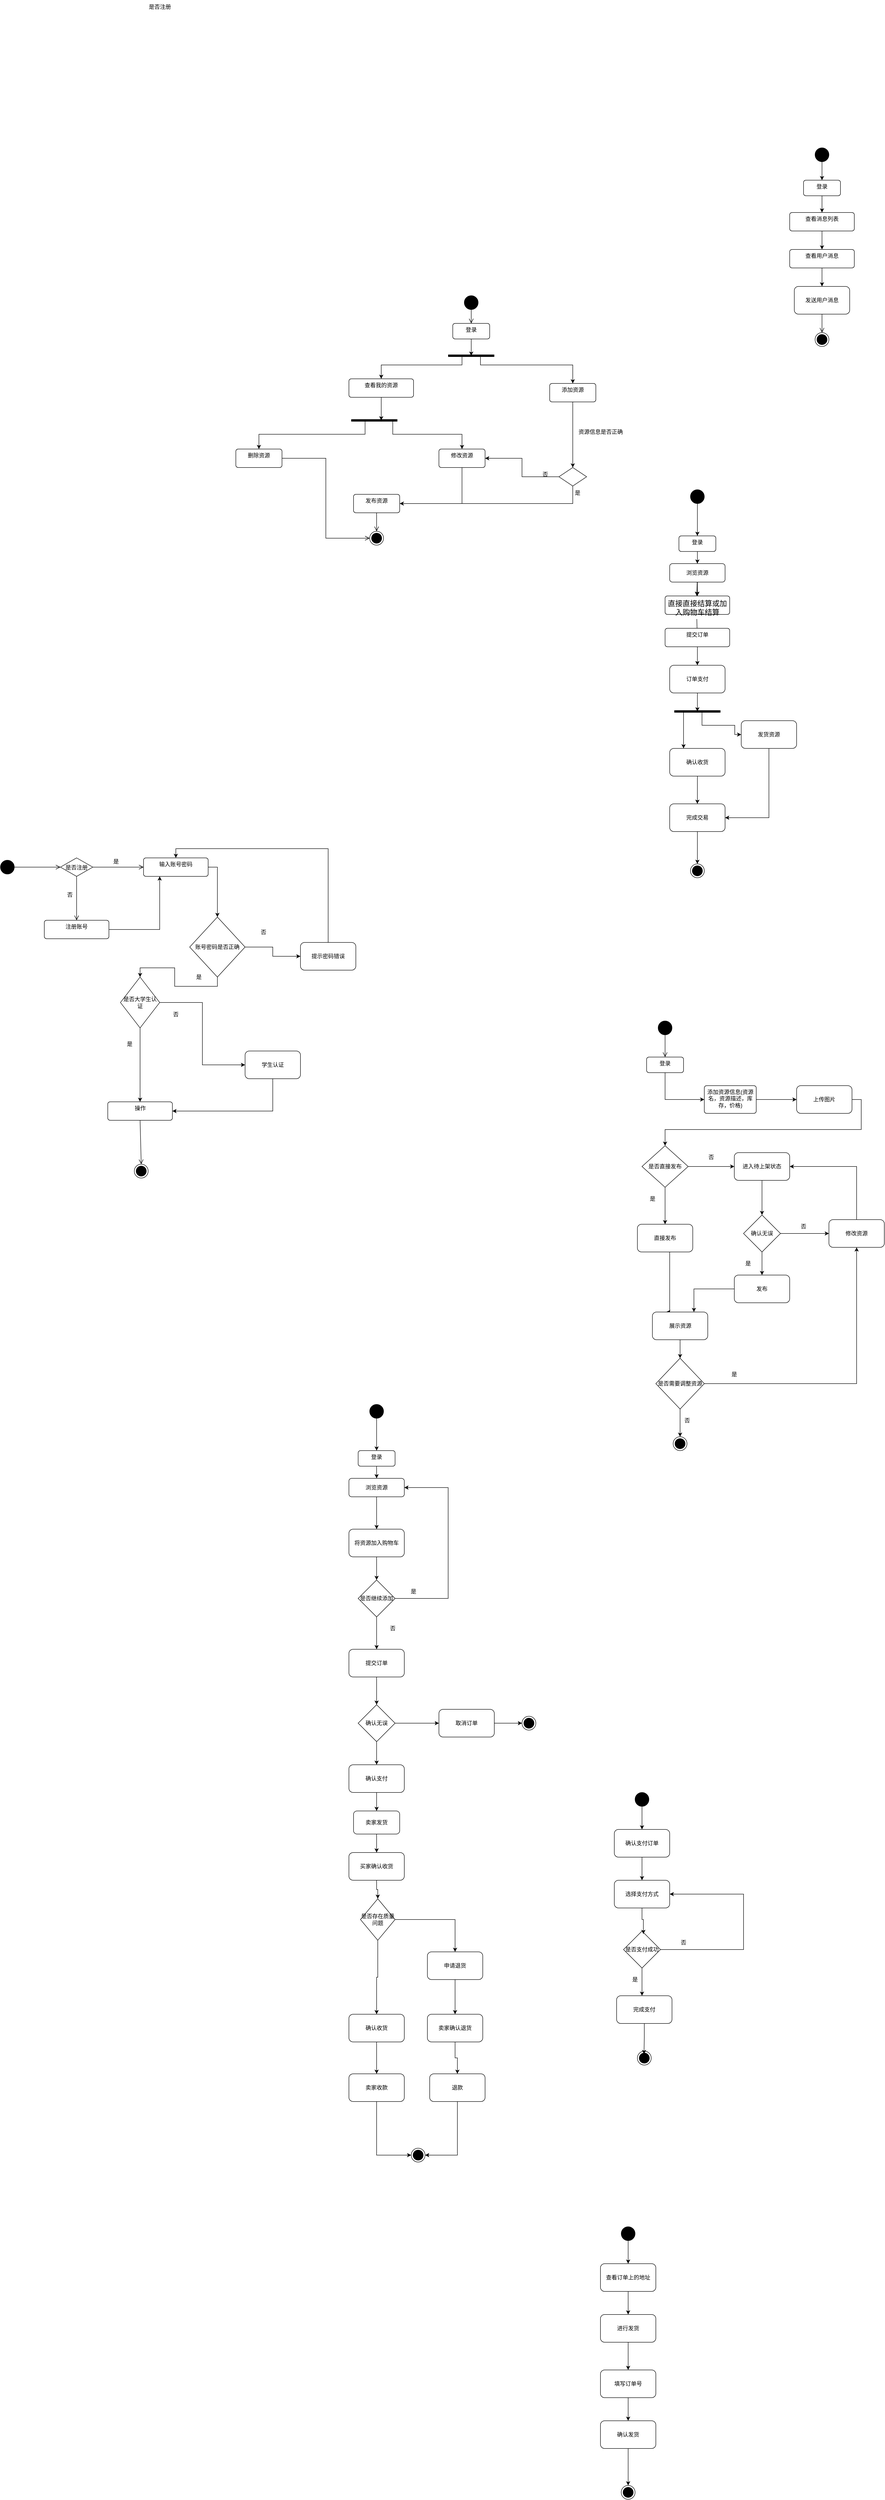 <mxfile version="24.2.2" type="github">
  <diagram id="C5RBs43oDa-KdzZeNtuy" name="Page-1">
    <mxGraphModel dx="2654" dy="-1833" grid="1" gridSize="10" guides="1" tooltips="1" connect="1" arrows="1" fold="1" page="1" pageScale="1" pageWidth="827" pageHeight="1169" math="0" shadow="0">
      <root>
        <mxCell id="WIyWlLk6GJQsqaUBKTNV-0" />
        <mxCell id="WIyWlLk6GJQsqaUBKTNV-1" parent="WIyWlLk6GJQsqaUBKTNV-0" />
        <mxCell id="4cMFZLAC2HCp6WsKi7Tq-0" value="" style="ellipse;fillColor=strokeColor;html=1;" parent="WIyWlLk6GJQsqaUBKTNV-1" vertex="1">
          <mxGeometry x="-1030" y="4942" width="30" height="30" as="geometry" />
        </mxCell>
        <mxCell id="4cMFZLAC2HCp6WsKi7Tq-1" value="" style="ellipse;html=1;shape=endState;fillColor=strokeColor;" parent="WIyWlLk6GJQsqaUBKTNV-1" vertex="1">
          <mxGeometry x="-740" y="5600" width="30" height="30" as="geometry" />
        </mxCell>
        <mxCell id="4cMFZLAC2HCp6WsKi7Tq-2" value="" style="endArrow=open;startArrow=none;endFill=0;startFill=0;endSize=8;html=1;verticalAlign=bottom;labelBackgroundColor=none;strokeWidth=1;rounded=0;exitX=1;exitY=0.5;exitDx=0;exitDy=0;entryX=0;entryY=0.5;entryDx=0;entryDy=0;" parent="WIyWlLk6GJQsqaUBKTNV-1" source="4cMFZLAC2HCp6WsKi7Tq-0" target="4cMFZLAC2HCp6WsKi7Tq-5" edge="1">
          <mxGeometry width="160" relative="1" as="geometry">
            <mxPoint x="-900" y="5002" as="sourcePoint" />
            <mxPoint x="-920" y="4957" as="targetPoint" />
          </mxGeometry>
        </mxCell>
        <mxCell id="NPjDzKuHjqPbMiUwky_1-10" style="edgeStyle=orthogonalEdgeStyle;rounded=0;orthogonalLoop=1;jettySize=auto;html=1;exitX=1;exitY=0.5;exitDx=0;exitDy=0;entryX=0.5;entryY=0;entryDx=0;entryDy=0;" edge="1" parent="WIyWlLk6GJQsqaUBKTNV-1" source="4cMFZLAC2HCp6WsKi7Tq-4" target="NPjDzKuHjqPbMiUwky_1-9">
          <mxGeometry relative="1" as="geometry" />
        </mxCell>
        <mxCell id="4cMFZLAC2HCp6WsKi7Tq-4" value="输入账号密码" style="html=1;align=center;verticalAlign=top;rounded=1;absoluteArcSize=1;arcSize=10;dashed=0;whiteSpace=wrap;" parent="WIyWlLk6GJQsqaUBKTNV-1" vertex="1">
          <mxGeometry x="-720" y="4937" width="140" height="40" as="geometry" />
        </mxCell>
        <mxCell id="4cMFZLAC2HCp6WsKi7Tq-5" value="是否注册" style="rhombus;" parent="WIyWlLk6GJQsqaUBKTNV-1" vertex="1">
          <mxGeometry x="-900" y="4937" width="70" height="40" as="geometry" />
        </mxCell>
        <mxCell id="NPjDzKuHjqPbMiUwky_1-8" style="edgeStyle=orthogonalEdgeStyle;rounded=0;orthogonalLoop=1;jettySize=auto;html=1;exitX=1;exitY=0.5;exitDx=0;exitDy=0;entryX=0.25;entryY=1;entryDx=0;entryDy=0;" edge="1" parent="WIyWlLk6GJQsqaUBKTNV-1" source="4cMFZLAC2HCp6WsKi7Tq-6" target="4cMFZLAC2HCp6WsKi7Tq-4">
          <mxGeometry relative="1" as="geometry" />
        </mxCell>
        <mxCell id="4cMFZLAC2HCp6WsKi7Tq-6" value="注册账号" style="html=1;align=center;verticalAlign=top;rounded=1;absoluteArcSize=1;arcSize=10;dashed=0;whiteSpace=wrap;" parent="WIyWlLk6GJQsqaUBKTNV-1" vertex="1">
          <mxGeometry x="-935" y="5072" width="140" height="40" as="geometry" />
        </mxCell>
        <mxCell id="4cMFZLAC2HCp6WsKi7Tq-8" value="" style="endArrow=open;startArrow=none;endFill=0;startFill=0;endSize=8;html=1;verticalAlign=bottom;labelBackgroundColor=none;strokeWidth=1;rounded=0;exitX=0.5;exitY=1;exitDx=0;exitDy=0;entryX=0.5;entryY=0;entryDx=0;entryDy=0;" parent="WIyWlLk6GJQsqaUBKTNV-1" source="4cMFZLAC2HCp6WsKi7Tq-5" target="4cMFZLAC2HCp6WsKi7Tq-6" edge="1">
          <mxGeometry width="160" relative="1" as="geometry">
            <mxPoint x="-900" y="5002" as="sourcePoint" />
            <mxPoint x="-740" y="5002" as="targetPoint" />
          </mxGeometry>
        </mxCell>
        <mxCell id="4cMFZLAC2HCp6WsKi7Tq-12" value="" style="endArrow=open;startArrow=none;endFill=0;startFill=0;endSize=8;html=1;verticalAlign=bottom;labelBackgroundColor=none;strokeWidth=1;rounded=0;exitX=1;exitY=0.5;exitDx=0;exitDy=0;entryX=0;entryY=0.5;entryDx=0;entryDy=0;" parent="WIyWlLk6GJQsqaUBKTNV-1" source="4cMFZLAC2HCp6WsKi7Tq-5" target="4cMFZLAC2HCp6WsKi7Tq-4" edge="1">
          <mxGeometry width="160" relative="1" as="geometry">
            <mxPoint x="-900" y="5002" as="sourcePoint" />
            <mxPoint x="-740" y="5002" as="targetPoint" />
          </mxGeometry>
        </mxCell>
        <mxCell id="4cMFZLAC2HCp6WsKi7Tq-13" value="是否注册" style="text;html=1;align=center;verticalAlign=middle;resizable=0;points=[];autosize=1;strokeColor=none;fillColor=none;" parent="WIyWlLk6GJQsqaUBKTNV-1" vertex="1">
          <mxGeometry x="-720" y="3080" width="70" height="30" as="geometry" />
        </mxCell>
        <mxCell id="4cMFZLAC2HCp6WsKi7Tq-14" value="是" style="text;html=1;align=center;verticalAlign=middle;resizable=0;points=[];autosize=1;strokeColor=none;fillColor=none;" parent="WIyWlLk6GJQsqaUBKTNV-1" vertex="1">
          <mxGeometry x="-800" y="4930" width="40" height="30" as="geometry" />
        </mxCell>
        <mxCell id="4cMFZLAC2HCp6WsKi7Tq-15" value="否" style="text;html=1;align=center;verticalAlign=middle;resizable=0;points=[];autosize=1;strokeColor=none;fillColor=none;" parent="WIyWlLk6GJQsqaUBKTNV-1" vertex="1">
          <mxGeometry x="-900" y="5002" width="40" height="30" as="geometry" />
        </mxCell>
        <mxCell id="4cMFZLAC2HCp6WsKi7Tq-17" value="操作" style="html=1;align=center;verticalAlign=top;rounded=1;absoluteArcSize=1;arcSize=10;dashed=0;whiteSpace=wrap;" parent="WIyWlLk6GJQsqaUBKTNV-1" vertex="1">
          <mxGeometry x="-797.5" y="5465" width="140" height="40" as="geometry" />
        </mxCell>
        <mxCell id="4cMFZLAC2HCp6WsKi7Tq-18" value="" style="endArrow=open;startArrow=none;endFill=0;startFill=0;endSize=8;html=1;verticalAlign=bottom;labelBackgroundColor=none;strokeWidth=1;rounded=0;exitX=0.5;exitY=1;exitDx=0;exitDy=0;entryX=0.5;entryY=0;entryDx=0;entryDy=0;" parent="WIyWlLk6GJQsqaUBKTNV-1" source="4cMFZLAC2HCp6WsKi7Tq-17" target="4cMFZLAC2HCp6WsKi7Tq-1" edge="1">
          <mxGeometry width="160" relative="1" as="geometry">
            <mxPoint x="-900" y="5430" as="sourcePoint" />
            <mxPoint x="-650" y="5660" as="targetPoint" />
          </mxGeometry>
        </mxCell>
        <mxCell id="4cMFZLAC2HCp6WsKi7Tq-19" value="" style="ellipse;fillColor=strokeColor;html=1;" parent="WIyWlLk6GJQsqaUBKTNV-1" vertex="1">
          <mxGeometry x="-25" y="3720.0" width="30" height="30" as="geometry" />
        </mxCell>
        <mxCell id="4cMFZLAC2HCp6WsKi7Tq-23" value="" style="ellipse;html=1;shape=endState;fillColor=strokeColor;" parent="WIyWlLk6GJQsqaUBKTNV-1" vertex="1">
          <mxGeometry x="-230" y="4230" width="30" height="30" as="geometry" />
        </mxCell>
        <mxCell id="qIV9ISlbsrzk_neH7viX-1" style="edgeStyle=orthogonalEdgeStyle;rounded=0;orthogonalLoop=1;jettySize=auto;html=1;exitX=0.5;exitY=1;exitDx=0;exitDy=0;entryX=1;entryY=0.5;entryDx=0;entryDy=0;" parent="WIyWlLk6GJQsqaUBKTNV-1" source="4cMFZLAC2HCp6WsKi7Tq-26" target="4cMFZLAC2HCp6WsKi7Tq-62" edge="1">
          <mxGeometry relative="1" as="geometry" />
        </mxCell>
        <mxCell id="4cMFZLAC2HCp6WsKi7Tq-26" value="修改资源" style="html=1;align=center;verticalAlign=top;rounded=1;absoluteArcSize=1;arcSize=10;dashed=0;whiteSpace=wrap;" parent="WIyWlLk6GJQsqaUBKTNV-1" vertex="1">
          <mxGeometry x="-80" y="4052" width="100" height="40" as="geometry" />
        </mxCell>
        <mxCell id="qIV9ISlbsrzk_neH7viX-8" style="edgeStyle=orthogonalEdgeStyle;rounded=0;orthogonalLoop=1;jettySize=auto;html=1;exitX=0.5;exitY=1;exitDx=0;exitDy=0;" parent="WIyWlLk6GJQsqaUBKTNV-1" source="4cMFZLAC2HCp6WsKi7Tq-27" edge="1">
          <mxGeometry relative="1" as="geometry">
            <mxPoint x="-205" y="3990" as="targetPoint" />
          </mxGeometry>
        </mxCell>
        <mxCell id="4cMFZLAC2HCp6WsKi7Tq-27" value="查看我的资源" style="html=1;align=center;verticalAlign=top;rounded=1;absoluteArcSize=1;arcSize=10;dashed=0;whiteSpace=wrap;" parent="WIyWlLk6GJQsqaUBKTNV-1" vertex="1">
          <mxGeometry x="-275" y="3900" width="140" height="40" as="geometry" />
        </mxCell>
        <mxCell id="4cMFZLAC2HCp6WsKi7Tq-29" value="登录" style="html=1;align=center;verticalAlign=top;rounded=1;absoluteArcSize=1;arcSize=10;dashed=0;whiteSpace=wrap;" parent="WIyWlLk6GJQsqaUBKTNV-1" vertex="1">
          <mxGeometry x="-50" y="3780.0" width="80" height="33.75" as="geometry" />
        </mxCell>
        <mxCell id="4cMFZLAC2HCp6WsKi7Tq-63" style="edgeStyle=orthogonalEdgeStyle;rounded=0;orthogonalLoop=1;jettySize=auto;html=1;exitX=0.5;exitY=1;exitDx=0;exitDy=0;entryX=0.5;entryY=0;entryDx=0;entryDy=0;" parent="WIyWlLk6GJQsqaUBKTNV-1" source="4cMFZLAC2HCp6WsKi7Tq-32" target="4cMFZLAC2HCp6WsKi7Tq-62" edge="1">
          <mxGeometry relative="1" as="geometry">
            <Array as="points">
              <mxPoint x="210" y="4170" />
              <mxPoint x="-215" y="4170" />
            </Array>
          </mxGeometry>
        </mxCell>
        <mxCell id="qIV9ISlbsrzk_neH7viX-42" style="edgeStyle=orthogonalEdgeStyle;rounded=0;orthogonalLoop=1;jettySize=auto;html=1;exitX=0;exitY=0.5;exitDx=0;exitDy=0;entryX=1;entryY=0.5;entryDx=0;entryDy=0;" parent="WIyWlLk6GJQsqaUBKTNV-1" source="4cMFZLAC2HCp6WsKi7Tq-32" target="4cMFZLAC2HCp6WsKi7Tq-26" edge="1">
          <mxGeometry relative="1" as="geometry" />
        </mxCell>
        <mxCell id="4cMFZLAC2HCp6WsKi7Tq-32" value="" style="rhombus;" parent="WIyWlLk6GJQsqaUBKTNV-1" vertex="1">
          <mxGeometry x="180" y="4092" width="60" height="40" as="geometry" />
        </mxCell>
        <mxCell id="4cMFZLAC2HCp6WsKi7Tq-35" value="" style="endArrow=open;startArrow=none;endFill=0;startFill=0;endSize=8;html=1;verticalAlign=bottom;labelBackgroundColor=none;strokeWidth=1;rounded=0;entryX=0.5;entryY=0;entryDx=0;entryDy=0;exitX=0.5;exitY=1;exitDx=0;exitDy=0;" parent="WIyWlLk6GJQsqaUBKTNV-1" source="4cMFZLAC2HCp6WsKi7Tq-62" target="4cMFZLAC2HCp6WsKi7Tq-23" edge="1">
          <mxGeometry width="160" relative="1" as="geometry">
            <mxPoint x="-210" y="4410" as="sourcePoint" />
            <mxPoint x="-180" y="4310" as="targetPoint" />
          </mxGeometry>
        </mxCell>
        <mxCell id="4cMFZLAC2HCp6WsKi7Tq-43" value="" style="endArrow=open;startArrow=none;endFill=0;startFill=0;endSize=8;html=1;verticalAlign=bottom;labelBackgroundColor=none;strokeWidth=1;rounded=0;exitX=0.5;exitY=1;exitDx=0;exitDy=0;entryX=0.5;entryY=0;entryDx=0;entryDy=0;" parent="WIyWlLk6GJQsqaUBKTNV-1" source="4cMFZLAC2HCp6WsKi7Tq-19" target="4cMFZLAC2HCp6WsKi7Tq-29" edge="1">
          <mxGeometry width="160" relative="1" as="geometry">
            <mxPoint x="-370" y="4080" as="sourcePoint" />
            <mxPoint x="-210" y="4080" as="targetPoint" />
          </mxGeometry>
        </mxCell>
        <mxCell id="4cMFZLAC2HCp6WsKi7Tq-50" value="资源信息是否正确" style="text;html=1;align=center;verticalAlign=middle;resizable=0;points=[];autosize=1;strokeColor=none;fillColor=none;" parent="WIyWlLk6GJQsqaUBKTNV-1" vertex="1">
          <mxGeometry x="210" y="4000" width="120" height="30" as="geometry" />
        </mxCell>
        <mxCell id="4cMFZLAC2HCp6WsKi7Tq-51" value="是" style="text;html=1;align=center;verticalAlign=middle;resizable=0;points=[];autosize=1;strokeColor=none;fillColor=none;" parent="WIyWlLk6GJQsqaUBKTNV-1" vertex="1">
          <mxGeometry x="200" y="4132" width="40" height="30" as="geometry" />
        </mxCell>
        <mxCell id="4cMFZLAC2HCp6WsKi7Tq-52" value="否" style="text;html=1;align=center;verticalAlign=middle;resizable=0;points=[];autosize=1;strokeColor=none;fillColor=none;" parent="WIyWlLk6GJQsqaUBKTNV-1" vertex="1">
          <mxGeometry x="130" y="4092" width="40" height="30" as="geometry" />
        </mxCell>
        <mxCell id="4cMFZLAC2HCp6WsKi7Tq-62" value="发布资源" style="html=1;align=center;verticalAlign=top;rounded=1;absoluteArcSize=1;arcSize=10;dashed=0;whiteSpace=wrap;" parent="WIyWlLk6GJQsqaUBKTNV-1" vertex="1">
          <mxGeometry x="-265" y="4150" width="100" height="40" as="geometry" />
        </mxCell>
        <mxCell id="4cMFZLAC2HCp6WsKi7Tq-76" value="删除资源" style="html=1;align=center;verticalAlign=top;rounded=1;absoluteArcSize=1;arcSize=10;dashed=0;whiteSpace=wrap;" parent="WIyWlLk6GJQsqaUBKTNV-1" vertex="1">
          <mxGeometry x="-520" y="4052" width="100" height="40" as="geometry" />
        </mxCell>
        <mxCell id="4cMFZLAC2HCp6WsKi7Tq-77" value="" style="endArrow=open;startArrow=none;endFill=0;startFill=0;endSize=8;html=1;verticalAlign=bottom;labelBackgroundColor=none;strokeWidth=1;rounded=0;entryX=0;entryY=0.5;entryDx=0;entryDy=0;edgeStyle=orthogonalEdgeStyle;" parent="WIyWlLk6GJQsqaUBKTNV-1" source="4cMFZLAC2HCp6WsKi7Tq-76" target="4cMFZLAC2HCp6WsKi7Tq-23" edge="1">
          <mxGeometry width="160" relative="1" as="geometry">
            <mxPoint x="-200" y="4420" as="sourcePoint" />
            <mxPoint x="-200" y="4460" as="targetPoint" />
          </mxGeometry>
        </mxCell>
        <mxCell id="qIV9ISlbsrzk_neH7viX-3" style="edgeStyle=orthogonalEdgeStyle;rounded=0;orthogonalLoop=1;jettySize=auto;html=1;exitX=0.5;exitY=1;exitDx=0;exitDy=0;entryX=0.5;entryY=0;entryDx=0;entryDy=0;" parent="WIyWlLk6GJQsqaUBKTNV-1" source="qIV9ISlbsrzk_neH7viX-2" target="4cMFZLAC2HCp6WsKi7Tq-32" edge="1">
          <mxGeometry relative="1" as="geometry" />
        </mxCell>
        <mxCell id="qIV9ISlbsrzk_neH7viX-2" value="添加资源" style="html=1;align=center;verticalAlign=top;rounded=1;absoluteArcSize=1;arcSize=10;dashed=0;whiteSpace=wrap;" parent="WIyWlLk6GJQsqaUBKTNV-1" vertex="1">
          <mxGeometry x="160" y="3910" width="100" height="40" as="geometry" />
        </mxCell>
        <mxCell id="qIV9ISlbsrzk_neH7viX-4" value="" style="html=1;rounded=0;strokeWidth=5;endArrow=none;endFill=0;" parent="WIyWlLk6GJQsqaUBKTNV-1" edge="1">
          <mxGeometry width="100" relative="1" as="geometry">
            <mxPoint x="-270" y="3990" as="sourcePoint" />
            <mxPoint x="-170" y="3990" as="targetPoint" />
            <Array as="points">
              <mxPoint x="-210" y="3990" />
            </Array>
          </mxGeometry>
        </mxCell>
        <mxCell id="qIV9ISlbsrzk_neH7viX-5" value="" style="endArrow=classic;html=1;rounded=0;entryX=0.5;entryY=0;entryDx=0;entryDy=0;edgeStyle=orthogonalEdgeStyle;" parent="WIyWlLk6GJQsqaUBKTNV-1" target="4cMFZLAC2HCp6WsKi7Tq-26" edge="1">
          <mxGeometry width="50" height="50" relative="1" as="geometry">
            <mxPoint x="-180" y="3990" as="sourcePoint" />
            <mxPoint x="40" y="3940" as="targetPoint" />
            <Array as="points">
              <mxPoint x="-180" y="4020" />
              <mxPoint x="-30" y="4020" />
            </Array>
          </mxGeometry>
        </mxCell>
        <mxCell id="qIV9ISlbsrzk_neH7viX-7" value="" style="endArrow=classic;html=1;rounded=0;entryX=0.5;entryY=0;entryDx=0;entryDy=0;edgeStyle=orthogonalEdgeStyle;" parent="WIyWlLk6GJQsqaUBKTNV-1" target="4cMFZLAC2HCp6WsKi7Tq-76" edge="1">
          <mxGeometry width="50" height="50" relative="1" as="geometry">
            <mxPoint x="-240" y="3990" as="sourcePoint" />
            <mxPoint x="-360" y="3990" as="targetPoint" />
            <Array as="points">
              <mxPoint x="-240" y="4020" />
              <mxPoint x="-470" y="4020" />
            </Array>
          </mxGeometry>
        </mxCell>
        <mxCell id="qIV9ISlbsrzk_neH7viX-38" style="edgeStyle=orthogonalEdgeStyle;rounded=0;orthogonalLoop=1;jettySize=auto;html=1;exitX=0.5;exitY=1;exitDx=0;exitDy=0;entryX=0.5;entryY=0;entryDx=0;entryDy=0;" parent="WIyWlLk6GJQsqaUBKTNV-1" source="qIV9ISlbsrzk_neH7viX-9" target="qIV9ISlbsrzk_neH7viX-15" edge="1">
          <mxGeometry relative="1" as="geometry" />
        </mxCell>
        <mxCell id="qIV9ISlbsrzk_neH7viX-9" value="" style="ellipse;fillColor=strokeColor;html=1;" parent="WIyWlLk6GJQsqaUBKTNV-1" vertex="1">
          <mxGeometry x="735" y="3400.0" width="30" height="30" as="geometry" />
        </mxCell>
        <mxCell id="qIV9ISlbsrzk_neH7viX-10" value="" style="ellipse;html=1;shape=endState;fillColor=strokeColor;" parent="WIyWlLk6GJQsqaUBKTNV-1" vertex="1">
          <mxGeometry x="735" y="3800" width="30" height="30" as="geometry" />
        </mxCell>
        <mxCell id="qIV9ISlbsrzk_neH7viX-13" style="edgeStyle=orthogonalEdgeStyle;rounded=0;orthogonalLoop=1;jettySize=auto;html=1;exitX=0.5;exitY=1;exitDx=0;exitDy=0;" parent="WIyWlLk6GJQsqaUBKTNV-1" source="qIV9ISlbsrzk_neH7viX-14" target="qIV9ISlbsrzk_neH7viX-36" edge="1">
          <mxGeometry relative="1" as="geometry">
            <mxPoint x="750" y="3682" as="targetPoint" />
          </mxGeometry>
        </mxCell>
        <mxCell id="qIV9ISlbsrzk_neH7viX-14" value="查看消息列表" style="html=1;align=center;verticalAlign=top;rounded=1;absoluteArcSize=1;arcSize=10;dashed=0;whiteSpace=wrap;" parent="WIyWlLk6GJQsqaUBKTNV-1" vertex="1">
          <mxGeometry x="680" y="3540" width="140" height="40" as="geometry" />
        </mxCell>
        <mxCell id="qIV9ISlbsrzk_neH7viX-39" style="edgeStyle=orthogonalEdgeStyle;rounded=0;orthogonalLoop=1;jettySize=auto;html=1;exitX=0.5;exitY=1;exitDx=0;exitDy=0;entryX=0.5;entryY=0;entryDx=0;entryDy=0;" parent="WIyWlLk6GJQsqaUBKTNV-1" source="qIV9ISlbsrzk_neH7viX-15" target="qIV9ISlbsrzk_neH7viX-14" edge="1">
          <mxGeometry relative="1" as="geometry" />
        </mxCell>
        <mxCell id="qIV9ISlbsrzk_neH7viX-15" value="登录" style="html=1;align=center;verticalAlign=top;rounded=1;absoluteArcSize=1;arcSize=10;dashed=0;whiteSpace=wrap;" parent="WIyWlLk6GJQsqaUBKTNV-1" vertex="1">
          <mxGeometry x="710" y="3470.0" width="80" height="33.75" as="geometry" />
        </mxCell>
        <mxCell id="qIV9ISlbsrzk_neH7viX-18" value="" style="endArrow=open;startArrow=none;endFill=0;startFill=0;endSize=8;html=1;verticalAlign=bottom;labelBackgroundColor=none;strokeWidth=1;rounded=0;entryX=0.5;entryY=0;entryDx=0;entryDy=0;exitX=0.5;exitY=1;exitDx=0;exitDy=0;" parent="WIyWlLk6GJQsqaUBKTNV-1" source="qIV9ISlbsrzk_neH7viX-37" target="qIV9ISlbsrzk_neH7viX-10" edge="1">
          <mxGeometry width="160" relative="1" as="geometry">
            <mxPoint x="740" y="3960" as="sourcePoint" />
            <mxPoint x="775" y="3960" as="targetPoint" />
          </mxGeometry>
        </mxCell>
        <mxCell id="qIV9ISlbsrzk_neH7viX-40" style="edgeStyle=orthogonalEdgeStyle;rounded=0;orthogonalLoop=1;jettySize=auto;html=1;exitX=0.5;exitY=1;exitDx=0;exitDy=0;entryX=0.5;entryY=0;entryDx=0;entryDy=0;" parent="WIyWlLk6GJQsqaUBKTNV-1" source="qIV9ISlbsrzk_neH7viX-36" target="qIV9ISlbsrzk_neH7viX-37" edge="1">
          <mxGeometry relative="1" as="geometry" />
        </mxCell>
        <mxCell id="qIV9ISlbsrzk_neH7viX-36" value="查看用户消息" style="html=1;align=center;verticalAlign=top;rounded=1;absoluteArcSize=1;arcSize=10;dashed=0;whiteSpace=wrap;" parent="WIyWlLk6GJQsqaUBKTNV-1" vertex="1">
          <mxGeometry x="680" y="3620" width="140" height="40" as="geometry" />
        </mxCell>
        <mxCell id="qIV9ISlbsrzk_neH7viX-37" value="发送用户消息" style="rounded=1;whiteSpace=wrap;html=1;" parent="WIyWlLk6GJQsqaUBKTNV-1" vertex="1">
          <mxGeometry x="690" y="3700" width="120" height="60" as="geometry" />
        </mxCell>
        <mxCell id="qIV9ISlbsrzk_neH7viX-43" value="" style="html=1;rounded=0;strokeWidth=5;endArrow=none;endFill=0;" parent="WIyWlLk6GJQsqaUBKTNV-1" edge="1">
          <mxGeometry width="100" relative="1" as="geometry">
            <mxPoint x="-60" y="3850" as="sourcePoint" />
            <mxPoint x="40" y="3850" as="targetPoint" />
            <Array as="points" />
          </mxGeometry>
        </mxCell>
        <mxCell id="qIV9ISlbsrzk_neH7viX-44" value="" style="endArrow=classic;html=1;rounded=0;exitX=0.5;exitY=1;exitDx=0;exitDy=0;" parent="WIyWlLk6GJQsqaUBKTNV-1" source="4cMFZLAC2HCp6WsKi7Tq-29" edge="1">
          <mxGeometry width="50" height="50" relative="1" as="geometry">
            <mxPoint x="-270" y="3850" as="sourcePoint" />
            <mxPoint x="-10" y="3850" as="targetPoint" />
          </mxGeometry>
        </mxCell>
        <mxCell id="qIV9ISlbsrzk_neH7viX-45" value="" style="endArrow=classic;html=1;rounded=0;entryX=0.5;entryY=0;entryDx=0;entryDy=0;edgeStyle=orthogonalEdgeStyle;" parent="WIyWlLk6GJQsqaUBKTNV-1" target="4cMFZLAC2HCp6WsKi7Tq-27" edge="1">
          <mxGeometry width="50" height="50" relative="1" as="geometry">
            <mxPoint x="-30" y="3850" as="sourcePoint" />
            <mxPoint x="120" y="3930" as="targetPoint" />
            <Array as="points">
              <mxPoint x="-30" y="3870" />
              <mxPoint x="-205" y="3870" />
            </Array>
          </mxGeometry>
        </mxCell>
        <mxCell id="qIV9ISlbsrzk_neH7viX-46" value="" style="endArrow=classic;html=1;rounded=0;entryX=0.5;entryY=0;entryDx=0;entryDy=0;edgeStyle=orthogonalEdgeStyle;" parent="WIyWlLk6GJQsqaUBKTNV-1" target="qIV9ISlbsrzk_neH7viX-2" edge="1">
          <mxGeometry width="50" height="50" relative="1" as="geometry">
            <mxPoint x="10" y="3850" as="sourcePoint" />
            <mxPoint x="340" y="3770" as="targetPoint" />
            <Array as="points">
              <mxPoint x="10" y="3870" />
              <mxPoint x="210" y="3870" />
            </Array>
          </mxGeometry>
        </mxCell>
        <mxCell id="qIV9ISlbsrzk_neH7viX-47" style="edgeStyle=orthogonalEdgeStyle;rounded=0;orthogonalLoop=1;jettySize=auto;html=1;exitX=0.5;exitY=1;exitDx=0;exitDy=0;entryX=0.5;entryY=0;entryDx=0;entryDy=0;" parent="WIyWlLk6GJQsqaUBKTNV-1" source="qIV9ISlbsrzk_neH7viX-48" target="qIV9ISlbsrzk_neH7viX-53" edge="1">
          <mxGeometry relative="1" as="geometry" />
        </mxCell>
        <mxCell id="qIV9ISlbsrzk_neH7viX-48" value="" style="ellipse;fillColor=strokeColor;html=1;" parent="WIyWlLk6GJQsqaUBKTNV-1" vertex="1">
          <mxGeometry x="465" y="4140" width="30" height="30" as="geometry" />
        </mxCell>
        <mxCell id="qIV9ISlbsrzk_neH7viX-49" value="" style="ellipse;html=1;shape=endState;fillColor=strokeColor;" parent="WIyWlLk6GJQsqaUBKTNV-1" vertex="1">
          <mxGeometry x="465" y="4950" width="30" height="30" as="geometry" />
        </mxCell>
        <mxCell id="qIV9ISlbsrzk_neH7viX-58" style="edgeStyle=orthogonalEdgeStyle;rounded=0;orthogonalLoop=1;jettySize=auto;html=1;exitX=0.5;exitY=1;exitDx=0;exitDy=0;" parent="WIyWlLk6GJQsqaUBKTNV-1" target="qIV9ISlbsrzk_neH7viX-56" edge="1">
          <mxGeometry relative="1" as="geometry">
            <mxPoint x="478.75" y="4420" as="sourcePoint" />
          </mxGeometry>
        </mxCell>
        <mxCell id="qIV9ISlbsrzk_neH7viX-73" style="edgeStyle=orthogonalEdgeStyle;rounded=0;orthogonalLoop=1;jettySize=auto;html=1;exitX=0.5;exitY=1;exitDx=0;exitDy=0;" parent="WIyWlLk6GJQsqaUBKTNV-1" source="qIV9ISlbsrzk_neH7viX-53" target="qIV9ISlbsrzk_neH7viX-72" edge="1">
          <mxGeometry relative="1" as="geometry" />
        </mxCell>
        <mxCell id="qIV9ISlbsrzk_neH7viX-52" style="edgeStyle=orthogonalEdgeStyle;rounded=0;orthogonalLoop=1;jettySize=auto;html=1;exitX=0.5;exitY=1;exitDx=0;exitDy=0;entryX=0.5;entryY=0;entryDx=0;entryDy=0;" parent="WIyWlLk6GJQsqaUBKTNV-1" source="qIV9ISlbsrzk_neH7viX-53" edge="1">
          <mxGeometry relative="1" as="geometry">
            <mxPoint x="478.75" y="4370" as="targetPoint" />
          </mxGeometry>
        </mxCell>
        <mxCell id="qIV9ISlbsrzk_neH7viX-53" value="登录" style="html=1;align=center;verticalAlign=top;rounded=1;absoluteArcSize=1;arcSize=10;dashed=0;whiteSpace=wrap;" parent="WIyWlLk6GJQsqaUBKTNV-1" vertex="1">
          <mxGeometry x="440" y="4240" width="80" height="33.75" as="geometry" />
        </mxCell>
        <mxCell id="qIV9ISlbsrzk_neH7viX-60" style="edgeStyle=orthogonalEdgeStyle;rounded=0;orthogonalLoop=1;jettySize=auto;html=1;exitX=0.5;exitY=1;exitDx=0;exitDy=0;entryX=0.5;entryY=0;entryDx=0;entryDy=0;" parent="WIyWlLk6GJQsqaUBKTNV-1" source="qIV9ISlbsrzk_neH7viX-56" target="qIV9ISlbsrzk_neH7viX-59" edge="1">
          <mxGeometry relative="1" as="geometry" />
        </mxCell>
        <mxCell id="qIV9ISlbsrzk_neH7viX-56" value="提交订单" style="html=1;align=center;verticalAlign=top;rounded=1;absoluteArcSize=1;arcSize=10;dashed=0;whiteSpace=wrap;" parent="WIyWlLk6GJQsqaUBKTNV-1" vertex="1">
          <mxGeometry x="410" y="4440" width="140" height="40" as="geometry" />
        </mxCell>
        <mxCell id="qIV9ISlbsrzk_neH7viX-67" style="edgeStyle=orthogonalEdgeStyle;rounded=0;orthogonalLoop=1;jettySize=auto;html=1;exitX=0.5;exitY=1;exitDx=0;exitDy=0;" parent="WIyWlLk6GJQsqaUBKTNV-1" source="qIV9ISlbsrzk_neH7viX-57" target="qIV9ISlbsrzk_neH7viX-65" edge="1">
          <mxGeometry relative="1" as="geometry" />
        </mxCell>
        <mxCell id="qIV9ISlbsrzk_neH7viX-57" value="确认收货" style="rounded=1;whiteSpace=wrap;html=1;" parent="WIyWlLk6GJQsqaUBKTNV-1" vertex="1">
          <mxGeometry x="420" y="4700" width="120" height="60" as="geometry" />
        </mxCell>
        <mxCell id="qIV9ISlbsrzk_neH7viX-69" style="edgeStyle=orthogonalEdgeStyle;rounded=0;orthogonalLoop=1;jettySize=auto;html=1;exitX=0.5;exitY=1;exitDx=0;exitDy=0;" parent="WIyWlLk6GJQsqaUBKTNV-1" source="qIV9ISlbsrzk_neH7viX-59" edge="1">
          <mxGeometry relative="1" as="geometry">
            <mxPoint x="480.034" y="4620" as="targetPoint" />
          </mxGeometry>
        </mxCell>
        <mxCell id="qIV9ISlbsrzk_neH7viX-59" value="订单支付" style="rounded=1;whiteSpace=wrap;html=1;" parent="WIyWlLk6GJQsqaUBKTNV-1" vertex="1">
          <mxGeometry x="420" y="4520" width="120" height="60" as="geometry" />
        </mxCell>
        <mxCell id="qIV9ISlbsrzk_neH7viX-61" value="" style="html=1;rounded=0;strokeWidth=5;endArrow=none;endFill=0;" parent="WIyWlLk6GJQsqaUBKTNV-1" edge="1">
          <mxGeometry width="100" relative="1" as="geometry">
            <mxPoint x="430" y="4620" as="sourcePoint" />
            <mxPoint x="530" y="4620" as="targetPoint" />
            <Array as="points">
              <mxPoint x="490" y="4620" />
            </Array>
          </mxGeometry>
        </mxCell>
        <mxCell id="qIV9ISlbsrzk_neH7viX-62" value="" style="endArrow=classic;html=1;rounded=0;entryX=0.25;entryY=0;entryDx=0;entryDy=0;" parent="WIyWlLk6GJQsqaUBKTNV-1" target="qIV9ISlbsrzk_neH7viX-57" edge="1">
          <mxGeometry width="50" height="50" relative="1" as="geometry">
            <mxPoint x="450" y="4620" as="sourcePoint" />
            <mxPoint x="330" y="4600" as="targetPoint" />
          </mxGeometry>
        </mxCell>
        <mxCell id="qIV9ISlbsrzk_neH7viX-63" value="" style="endArrow=classic;html=1;rounded=0;entryX=0;entryY=0.5;entryDx=0;entryDy=0;edgeStyle=orthogonalEdgeStyle;" parent="WIyWlLk6GJQsqaUBKTNV-1" target="qIV9ISlbsrzk_neH7viX-64" edge="1">
          <mxGeometry width="50" height="50" relative="1" as="geometry">
            <mxPoint x="490" y="4620" as="sourcePoint" />
            <mxPoint x="660" y="4700" as="targetPoint" />
            <Array as="points">
              <mxPoint x="490" y="4650" />
              <mxPoint x="561" y="4650" />
              <mxPoint x="561" y="4670" />
            </Array>
          </mxGeometry>
        </mxCell>
        <mxCell id="qIV9ISlbsrzk_neH7viX-64" value="发货资源" style="rounded=1;whiteSpace=wrap;html=1;" parent="WIyWlLk6GJQsqaUBKTNV-1" vertex="1">
          <mxGeometry x="575" y="4640" width="120" height="60" as="geometry" />
        </mxCell>
        <mxCell id="qIV9ISlbsrzk_neH7viX-66" style="edgeStyle=orthogonalEdgeStyle;rounded=0;orthogonalLoop=1;jettySize=auto;html=1;exitX=0.5;exitY=1;exitDx=0;exitDy=0;entryX=0.5;entryY=0;entryDx=0;entryDy=0;" parent="WIyWlLk6GJQsqaUBKTNV-1" source="qIV9ISlbsrzk_neH7viX-65" target="qIV9ISlbsrzk_neH7viX-49" edge="1">
          <mxGeometry relative="1" as="geometry" />
        </mxCell>
        <mxCell id="qIV9ISlbsrzk_neH7viX-65" value="完成交易" style="rounded=1;whiteSpace=wrap;html=1;" parent="WIyWlLk6GJQsqaUBKTNV-1" vertex="1">
          <mxGeometry x="420" y="4820" width="120" height="60" as="geometry" />
        </mxCell>
        <mxCell id="qIV9ISlbsrzk_neH7viX-68" style="edgeStyle=orthogonalEdgeStyle;rounded=0;orthogonalLoop=1;jettySize=auto;html=1;exitX=0.5;exitY=1;exitDx=0;exitDy=0;entryX=1;entryY=0.5;entryDx=0;entryDy=0;" parent="WIyWlLk6GJQsqaUBKTNV-1" source="qIV9ISlbsrzk_neH7viX-64" target="qIV9ISlbsrzk_neH7viX-65" edge="1">
          <mxGeometry relative="1" as="geometry" />
        </mxCell>
        <mxCell id="qIV9ISlbsrzk_neH7viX-70" value="&lt;span style=&quot;font-family: 宋体; font-size: 16px; text-indent: 32px;&quot;&gt;直接直接结算或加入购物车结算&lt;/span&gt;" style="html=1;align=center;verticalAlign=top;rounded=1;absoluteArcSize=1;arcSize=10;dashed=0;whiteSpace=wrap;" parent="WIyWlLk6GJQsqaUBKTNV-1" vertex="1">
          <mxGeometry x="410" y="4370" width="140" height="40" as="geometry" />
        </mxCell>
        <mxCell id="qIV9ISlbsrzk_neH7viX-74" style="edgeStyle=orthogonalEdgeStyle;rounded=0;orthogonalLoop=1;jettySize=auto;html=1;exitX=0.5;exitY=1;exitDx=0;exitDy=0;entryX=0.5;entryY=0;entryDx=0;entryDy=0;" parent="WIyWlLk6GJQsqaUBKTNV-1" source="qIV9ISlbsrzk_neH7viX-72" target="qIV9ISlbsrzk_neH7viX-70" edge="1">
          <mxGeometry relative="1" as="geometry" />
        </mxCell>
        <mxCell id="qIV9ISlbsrzk_neH7viX-72" value="浏览资源" style="rounded=1;whiteSpace=wrap;html=1;" parent="WIyWlLk6GJQsqaUBKTNV-1" vertex="1">
          <mxGeometry x="420" y="4300" width="120" height="40" as="geometry" />
        </mxCell>
        <mxCell id="NPjDzKuHjqPbMiUwky_1-1" style="edgeStyle=orthogonalEdgeStyle;rounded=0;orthogonalLoop=1;jettySize=auto;html=1;exitX=0.5;exitY=1;exitDx=0;exitDy=0;entryX=0.5;entryY=0;entryDx=0;entryDy=0;" edge="1" parent="WIyWlLk6GJQsqaUBKTNV-1" source="NPjDzKuHjqPbMiUwky_1-0" target="4cMFZLAC2HCp6WsKi7Tq-17">
          <mxGeometry relative="1" as="geometry" />
        </mxCell>
        <mxCell id="NPjDzKuHjqPbMiUwky_1-4" style="edgeStyle=orthogonalEdgeStyle;rounded=0;orthogonalLoop=1;jettySize=auto;html=1;exitX=1;exitY=0.5;exitDx=0;exitDy=0;entryX=0;entryY=0.5;entryDx=0;entryDy=0;" edge="1" parent="WIyWlLk6GJQsqaUBKTNV-1" source="NPjDzKuHjqPbMiUwky_1-0" target="NPjDzKuHjqPbMiUwky_1-2">
          <mxGeometry relative="1" as="geometry">
            <mxPoint x="-530" y="5385" as="targetPoint" />
          </mxGeometry>
        </mxCell>
        <mxCell id="NPjDzKuHjqPbMiUwky_1-0" value="是否大学生认证" style="rhombus;whiteSpace=wrap;html=1;" vertex="1" parent="WIyWlLk6GJQsqaUBKTNV-1">
          <mxGeometry x="-770" y="5195" width="85" height="110" as="geometry" />
        </mxCell>
        <mxCell id="NPjDzKuHjqPbMiUwky_1-5" style="edgeStyle=orthogonalEdgeStyle;rounded=0;orthogonalLoop=1;jettySize=auto;html=1;exitX=0.5;exitY=1;exitDx=0;exitDy=0;entryX=1;entryY=0.5;entryDx=0;entryDy=0;" edge="1" parent="WIyWlLk6GJQsqaUBKTNV-1" source="NPjDzKuHjqPbMiUwky_1-2" target="4cMFZLAC2HCp6WsKi7Tq-17">
          <mxGeometry relative="1" as="geometry">
            <mxPoint x="-470" y="5415" as="sourcePoint" />
          </mxGeometry>
        </mxCell>
        <mxCell id="NPjDzKuHjqPbMiUwky_1-2" value="学生认证" style="rounded=1;whiteSpace=wrap;html=1;" vertex="1" parent="WIyWlLk6GJQsqaUBKTNV-1">
          <mxGeometry x="-500" y="5355" width="120" height="60" as="geometry" />
        </mxCell>
        <mxCell id="NPjDzKuHjqPbMiUwky_1-6" value="否" style="text;html=1;align=center;verticalAlign=middle;whiteSpace=wrap;rounded=0;" vertex="1" parent="WIyWlLk6GJQsqaUBKTNV-1">
          <mxGeometry x="-680" y="5261" width="60" height="30" as="geometry" />
        </mxCell>
        <mxCell id="NPjDzKuHjqPbMiUwky_1-7" value="是" style="text;html=1;align=center;verticalAlign=middle;whiteSpace=wrap;rounded=0;" vertex="1" parent="WIyWlLk6GJQsqaUBKTNV-1">
          <mxGeometry x="-780" y="5325" width="60" height="30" as="geometry" />
        </mxCell>
        <mxCell id="NPjDzKuHjqPbMiUwky_1-11" style="edgeStyle=orthogonalEdgeStyle;rounded=0;orthogonalLoop=1;jettySize=auto;html=1;exitX=0.5;exitY=1;exitDx=0;exitDy=0;entryX=0.5;entryY=0;entryDx=0;entryDy=0;" edge="1" parent="WIyWlLk6GJQsqaUBKTNV-1" source="NPjDzKuHjqPbMiUwky_1-9" target="NPjDzKuHjqPbMiUwky_1-0">
          <mxGeometry relative="1" as="geometry" />
        </mxCell>
        <mxCell id="NPjDzKuHjqPbMiUwky_1-13" style="edgeStyle=orthogonalEdgeStyle;rounded=0;orthogonalLoop=1;jettySize=auto;html=1;exitX=1;exitY=0.5;exitDx=0;exitDy=0;entryX=0;entryY=0.5;entryDx=0;entryDy=0;" edge="1" parent="WIyWlLk6GJQsqaUBKTNV-1" source="NPjDzKuHjqPbMiUwky_1-9" target="NPjDzKuHjqPbMiUwky_1-12">
          <mxGeometry relative="1" as="geometry" />
        </mxCell>
        <mxCell id="NPjDzKuHjqPbMiUwky_1-9" value="账号密码是否正确" style="rhombus;whiteSpace=wrap;html=1;" vertex="1" parent="WIyWlLk6GJQsqaUBKTNV-1">
          <mxGeometry x="-620" y="5065" width="120" height="130" as="geometry" />
        </mxCell>
        <mxCell id="NPjDzKuHjqPbMiUwky_1-14" style="edgeStyle=orthogonalEdgeStyle;rounded=0;orthogonalLoop=1;jettySize=auto;html=1;exitX=0.5;exitY=0;exitDx=0;exitDy=0;entryX=0.5;entryY=0;entryDx=0;entryDy=0;" edge="1" parent="WIyWlLk6GJQsqaUBKTNV-1" source="NPjDzKuHjqPbMiUwky_1-12" target="4cMFZLAC2HCp6WsKi7Tq-4">
          <mxGeometry relative="1" as="geometry" />
        </mxCell>
        <mxCell id="NPjDzKuHjqPbMiUwky_1-12" value="提示密码错误" style="rounded=1;whiteSpace=wrap;html=1;" vertex="1" parent="WIyWlLk6GJQsqaUBKTNV-1">
          <mxGeometry x="-380" y="5120" width="120" height="60" as="geometry" />
        </mxCell>
        <mxCell id="NPjDzKuHjqPbMiUwky_1-15" value="否" style="text;html=1;align=center;verticalAlign=middle;whiteSpace=wrap;rounded=0;" vertex="1" parent="WIyWlLk6GJQsqaUBKTNV-1">
          <mxGeometry x="-490" y="5083" width="60" height="30" as="geometry" />
        </mxCell>
        <mxCell id="NPjDzKuHjqPbMiUwky_1-16" value="是" style="text;html=1;align=center;verticalAlign=middle;whiteSpace=wrap;rounded=0;" vertex="1" parent="WIyWlLk6GJQsqaUBKTNV-1">
          <mxGeometry x="-630" y="5180" width="60" height="30" as="geometry" />
        </mxCell>
        <mxCell id="NPjDzKuHjqPbMiUwky_1-83" style="edgeStyle=orthogonalEdgeStyle;rounded=0;orthogonalLoop=1;jettySize=auto;html=1;exitX=0.5;exitY=1;exitDx=0;exitDy=0;entryX=0;entryY=0.5;entryDx=0;entryDy=0;" edge="1" parent="WIyWlLk6GJQsqaUBKTNV-1" source="NPjDzKuHjqPbMiUwky_1-28" target="NPjDzKuHjqPbMiUwky_1-41">
          <mxGeometry relative="1" as="geometry" />
        </mxCell>
        <mxCell id="NPjDzKuHjqPbMiUwky_1-28" value="登录" style="html=1;align=center;verticalAlign=top;rounded=1;absoluteArcSize=1;arcSize=10;dashed=0;whiteSpace=wrap;" vertex="1" parent="WIyWlLk6GJQsqaUBKTNV-1">
          <mxGeometry x="370" y="5368.13" width="80" height="33.75" as="geometry" />
        </mxCell>
        <mxCell id="NPjDzKuHjqPbMiUwky_1-33" value="" style="endArrow=open;startArrow=none;endFill=0;startFill=0;endSize=8;html=1;verticalAlign=bottom;labelBackgroundColor=none;strokeWidth=1;rounded=0;exitX=0.5;exitY=1;exitDx=0;exitDy=0;entryX=0.5;entryY=0;entryDx=0;entryDy=0;" edge="1" parent="WIyWlLk6GJQsqaUBKTNV-1" target="NPjDzKuHjqPbMiUwky_1-28" source="NPjDzKuHjqPbMiUwky_1-49">
          <mxGeometry width="160" relative="1" as="geometry">
            <mxPoint x="410" y="5360" as="sourcePoint" />
            <mxPoint x="210" y="5690" as="targetPoint" />
          </mxGeometry>
        </mxCell>
        <mxCell id="NPjDzKuHjqPbMiUwky_1-80" style="edgeStyle=orthogonalEdgeStyle;rounded=0;orthogonalLoop=1;jettySize=auto;html=1;exitX=1;exitY=0.5;exitDx=0;exitDy=0;entryX=0;entryY=0.5;entryDx=0;entryDy=0;" edge="1" parent="WIyWlLk6GJQsqaUBKTNV-1" source="NPjDzKuHjqPbMiUwky_1-41" target="NPjDzKuHjqPbMiUwky_1-79">
          <mxGeometry relative="1" as="geometry" />
        </mxCell>
        <mxCell id="NPjDzKuHjqPbMiUwky_1-41" value="添加资源信息(资源名，资源描述，库存，价格)" style="html=1;align=center;verticalAlign=top;rounded=1;absoluteArcSize=1;arcSize=10;dashed=0;whiteSpace=wrap;" vertex="1" parent="WIyWlLk6GJQsqaUBKTNV-1">
          <mxGeometry x="495" y="5430" width="112.5" height="60" as="geometry" />
        </mxCell>
        <mxCell id="NPjDzKuHjqPbMiUwky_1-49" value="" style="ellipse;fillColor=strokeColor;html=1;" vertex="1" parent="WIyWlLk6GJQsqaUBKTNV-1">
          <mxGeometry x="395" y="5290" width="30" height="30" as="geometry" />
        </mxCell>
        <mxCell id="NPjDzKuHjqPbMiUwky_1-53" style="edgeStyle=orthogonalEdgeStyle;rounded=0;orthogonalLoop=1;jettySize=auto;html=1;exitX=0.5;exitY=1;exitDx=0;exitDy=0;" edge="1" parent="WIyWlLk6GJQsqaUBKTNV-1" source="NPjDzKuHjqPbMiUwky_1-50" target="NPjDzKuHjqPbMiUwky_1-52">
          <mxGeometry relative="1" as="geometry" />
        </mxCell>
        <mxCell id="NPjDzKuHjqPbMiUwky_1-55" style="edgeStyle=orthogonalEdgeStyle;rounded=0;orthogonalLoop=1;jettySize=auto;html=1;exitX=1;exitY=0.5;exitDx=0;exitDy=0;" edge="1" parent="WIyWlLk6GJQsqaUBKTNV-1" source="NPjDzKuHjqPbMiUwky_1-50" target="NPjDzKuHjqPbMiUwky_1-54">
          <mxGeometry relative="1" as="geometry" />
        </mxCell>
        <mxCell id="NPjDzKuHjqPbMiUwky_1-50" value="是否直接发布" style="rhombus;whiteSpace=wrap;html=1;" vertex="1" parent="WIyWlLk6GJQsqaUBKTNV-1">
          <mxGeometry x="360" y="5560" width="100" height="90" as="geometry" />
        </mxCell>
        <mxCell id="NPjDzKuHjqPbMiUwky_1-56" style="edgeStyle=orthogonalEdgeStyle;rounded=0;orthogonalLoop=1;jettySize=auto;html=1;exitX=0.5;exitY=1;exitDx=0;exitDy=0;entryX=0.25;entryY=0;entryDx=0;entryDy=0;" edge="1" parent="WIyWlLk6GJQsqaUBKTNV-1" source="NPjDzKuHjqPbMiUwky_1-52" target="NPjDzKuHjqPbMiUwky_1-71">
          <mxGeometry relative="1" as="geometry">
            <mxPoint x="410" y="6010" as="targetPoint" />
            <Array as="points">
              <mxPoint x="420" y="5790" />
            </Array>
          </mxGeometry>
        </mxCell>
        <mxCell id="NPjDzKuHjqPbMiUwky_1-52" value="直接发布" style="rounded=1;whiteSpace=wrap;html=1;" vertex="1" parent="WIyWlLk6GJQsqaUBKTNV-1">
          <mxGeometry x="350" y="5730" width="120" height="60" as="geometry" />
        </mxCell>
        <mxCell id="NPjDzKuHjqPbMiUwky_1-58" style="edgeStyle=orthogonalEdgeStyle;rounded=0;orthogonalLoop=1;jettySize=auto;html=1;exitX=0.5;exitY=1;exitDx=0;exitDy=0;" edge="1" parent="WIyWlLk6GJQsqaUBKTNV-1" source="NPjDzKuHjqPbMiUwky_1-54" target="NPjDzKuHjqPbMiUwky_1-57">
          <mxGeometry relative="1" as="geometry" />
        </mxCell>
        <mxCell id="NPjDzKuHjqPbMiUwky_1-54" value="进入待上架状态" style="rounded=1;whiteSpace=wrap;html=1;" vertex="1" parent="WIyWlLk6GJQsqaUBKTNV-1">
          <mxGeometry x="560" y="5575" width="120" height="60" as="geometry" />
        </mxCell>
        <mxCell id="NPjDzKuHjqPbMiUwky_1-60" style="edgeStyle=orthogonalEdgeStyle;rounded=0;orthogonalLoop=1;jettySize=auto;html=1;exitX=0.5;exitY=1;exitDx=0;exitDy=0;entryX=0.5;entryY=0;entryDx=0;entryDy=0;" edge="1" parent="WIyWlLk6GJQsqaUBKTNV-1" source="NPjDzKuHjqPbMiUwky_1-57" target="NPjDzKuHjqPbMiUwky_1-59">
          <mxGeometry relative="1" as="geometry" />
        </mxCell>
        <mxCell id="NPjDzKuHjqPbMiUwky_1-62" style="edgeStyle=orthogonalEdgeStyle;rounded=0;orthogonalLoop=1;jettySize=auto;html=1;exitX=1;exitY=0.5;exitDx=0;exitDy=0;entryX=0;entryY=0.5;entryDx=0;entryDy=0;" edge="1" parent="WIyWlLk6GJQsqaUBKTNV-1" source="NPjDzKuHjqPbMiUwky_1-57" target="NPjDzKuHjqPbMiUwky_1-61">
          <mxGeometry relative="1" as="geometry" />
        </mxCell>
        <mxCell id="NPjDzKuHjqPbMiUwky_1-57" value="确认无误" style="rhombus;whiteSpace=wrap;html=1;" vertex="1" parent="WIyWlLk6GJQsqaUBKTNV-1">
          <mxGeometry x="580" y="5710" width="80" height="80" as="geometry" />
        </mxCell>
        <mxCell id="NPjDzKuHjqPbMiUwky_1-64" style="edgeStyle=orthogonalEdgeStyle;rounded=0;orthogonalLoop=1;jettySize=auto;html=1;exitX=0;exitY=0.5;exitDx=0;exitDy=0;entryX=0.75;entryY=0;entryDx=0;entryDy=0;" edge="1" parent="WIyWlLk6GJQsqaUBKTNV-1" source="NPjDzKuHjqPbMiUwky_1-59" target="NPjDzKuHjqPbMiUwky_1-71">
          <mxGeometry relative="1" as="geometry">
            <mxPoint x="425" y="6025" as="targetPoint" />
          </mxGeometry>
        </mxCell>
        <mxCell id="NPjDzKuHjqPbMiUwky_1-59" value="发布" style="rounded=1;whiteSpace=wrap;html=1;" vertex="1" parent="WIyWlLk6GJQsqaUBKTNV-1">
          <mxGeometry x="560" y="5840" width="120" height="60" as="geometry" />
        </mxCell>
        <mxCell id="NPjDzKuHjqPbMiUwky_1-63" style="edgeStyle=orthogonalEdgeStyle;rounded=0;orthogonalLoop=1;jettySize=auto;html=1;exitX=0.5;exitY=0;exitDx=0;exitDy=0;entryX=1;entryY=0.5;entryDx=0;entryDy=0;" edge="1" parent="WIyWlLk6GJQsqaUBKTNV-1" source="NPjDzKuHjqPbMiUwky_1-61" target="NPjDzKuHjqPbMiUwky_1-54">
          <mxGeometry relative="1" as="geometry" />
        </mxCell>
        <mxCell id="NPjDzKuHjqPbMiUwky_1-61" value="修改资源" style="rounded=1;whiteSpace=wrap;html=1;" vertex="1" parent="WIyWlLk6GJQsqaUBKTNV-1">
          <mxGeometry x="765" y="5720" width="120" height="60" as="geometry" />
        </mxCell>
        <mxCell id="NPjDzKuHjqPbMiUwky_1-66" value="是" style="text;html=1;align=center;verticalAlign=middle;whiteSpace=wrap;rounded=0;" vertex="1" parent="WIyWlLk6GJQsqaUBKTNV-1">
          <mxGeometry x="353" y="5660" width="60" height="30" as="geometry" />
        </mxCell>
        <mxCell id="NPjDzKuHjqPbMiUwky_1-67" value="否" style="text;html=1;align=center;verticalAlign=middle;whiteSpace=wrap;rounded=0;" vertex="1" parent="WIyWlLk6GJQsqaUBKTNV-1">
          <mxGeometry x="480" y="5570" width="60" height="30" as="geometry" />
        </mxCell>
        <mxCell id="NPjDzKuHjqPbMiUwky_1-68" value="是" style="text;html=1;align=center;verticalAlign=middle;whiteSpace=wrap;rounded=0;" vertex="1" parent="WIyWlLk6GJQsqaUBKTNV-1">
          <mxGeometry x="560" y="5800" width="60" height="30" as="geometry" />
        </mxCell>
        <mxCell id="NPjDzKuHjqPbMiUwky_1-69" value="否" style="text;html=1;align=center;verticalAlign=middle;whiteSpace=wrap;rounded=0;" vertex="1" parent="WIyWlLk6GJQsqaUBKTNV-1">
          <mxGeometry x="680" y="5720" width="60" height="30" as="geometry" />
        </mxCell>
        <mxCell id="NPjDzKuHjqPbMiUwky_1-74" style="edgeStyle=orthogonalEdgeStyle;rounded=0;orthogonalLoop=1;jettySize=auto;html=1;exitX=0.5;exitY=1;exitDx=0;exitDy=0;entryX=0.5;entryY=0;entryDx=0;entryDy=0;" edge="1" parent="WIyWlLk6GJQsqaUBKTNV-1" source="NPjDzKuHjqPbMiUwky_1-71" target="NPjDzKuHjqPbMiUwky_1-72">
          <mxGeometry relative="1" as="geometry" />
        </mxCell>
        <mxCell id="NPjDzKuHjqPbMiUwky_1-71" value="展示资源" style="rounded=1;whiteSpace=wrap;html=1;" vertex="1" parent="WIyWlLk6GJQsqaUBKTNV-1">
          <mxGeometry x="382.5" y="5920" width="120" height="60" as="geometry" />
        </mxCell>
        <mxCell id="NPjDzKuHjqPbMiUwky_1-73" style="edgeStyle=orthogonalEdgeStyle;rounded=0;orthogonalLoop=1;jettySize=auto;html=1;exitX=1;exitY=0.5;exitDx=0;exitDy=0;" edge="1" parent="WIyWlLk6GJQsqaUBKTNV-1" source="NPjDzKuHjqPbMiUwky_1-72" target="NPjDzKuHjqPbMiUwky_1-61">
          <mxGeometry relative="1" as="geometry" />
        </mxCell>
        <mxCell id="NPjDzKuHjqPbMiUwky_1-76" style="edgeStyle=orthogonalEdgeStyle;rounded=0;orthogonalLoop=1;jettySize=auto;html=1;exitX=0.5;exitY=1;exitDx=0;exitDy=0;entryX=0.5;entryY=0;entryDx=0;entryDy=0;" edge="1" parent="WIyWlLk6GJQsqaUBKTNV-1" source="NPjDzKuHjqPbMiUwky_1-72" target="NPjDzKuHjqPbMiUwky_1-75">
          <mxGeometry relative="1" as="geometry" />
        </mxCell>
        <mxCell id="NPjDzKuHjqPbMiUwky_1-72" value="是否需要调整资源" style="rhombus;whiteSpace=wrap;html=1;" vertex="1" parent="WIyWlLk6GJQsqaUBKTNV-1">
          <mxGeometry x="390" y="6020" width="105" height="110" as="geometry" />
        </mxCell>
        <mxCell id="NPjDzKuHjqPbMiUwky_1-75" value="" style="ellipse;html=1;shape=endState;fillColor=strokeColor;" vertex="1" parent="WIyWlLk6GJQsqaUBKTNV-1">
          <mxGeometry x="427.5" y="6190" width="30" height="30" as="geometry" />
        </mxCell>
        <mxCell id="NPjDzKuHjqPbMiUwky_1-77" value="是" style="text;html=1;align=center;verticalAlign=middle;whiteSpace=wrap;rounded=0;" vertex="1" parent="WIyWlLk6GJQsqaUBKTNV-1">
          <mxGeometry x="530" y="6040" width="60" height="30" as="geometry" />
        </mxCell>
        <mxCell id="NPjDzKuHjqPbMiUwky_1-78" value="否" style="text;html=1;align=center;verticalAlign=middle;whiteSpace=wrap;rounded=0;" vertex="1" parent="WIyWlLk6GJQsqaUBKTNV-1">
          <mxGeometry x="427.5" y="6140" width="60" height="30" as="geometry" />
        </mxCell>
        <mxCell id="NPjDzKuHjqPbMiUwky_1-81" style="edgeStyle=orthogonalEdgeStyle;rounded=0;orthogonalLoop=1;jettySize=auto;html=1;exitX=1;exitY=0.5;exitDx=0;exitDy=0;entryX=0.5;entryY=0;entryDx=0;entryDy=0;" edge="1" parent="WIyWlLk6GJQsqaUBKTNV-1" source="NPjDzKuHjqPbMiUwky_1-79" target="NPjDzKuHjqPbMiUwky_1-50">
          <mxGeometry relative="1" as="geometry" />
        </mxCell>
        <mxCell id="NPjDzKuHjqPbMiUwky_1-79" value="上传图片" style="rounded=1;whiteSpace=wrap;html=1;" vertex="1" parent="WIyWlLk6GJQsqaUBKTNV-1">
          <mxGeometry x="695" y="5430" width="120" height="60" as="geometry" />
        </mxCell>
        <mxCell id="NPjDzKuHjqPbMiUwky_1-84" style="edgeStyle=orthogonalEdgeStyle;rounded=0;orthogonalLoop=1;jettySize=auto;html=1;exitX=0.5;exitY=1;exitDx=0;exitDy=0;entryX=0.5;entryY=0;entryDx=0;entryDy=0;" edge="1" parent="WIyWlLk6GJQsqaUBKTNV-1" source="NPjDzKuHjqPbMiUwky_1-85" target="NPjDzKuHjqPbMiUwky_1-90">
          <mxGeometry relative="1" as="geometry" />
        </mxCell>
        <mxCell id="NPjDzKuHjqPbMiUwky_1-85" value="" style="ellipse;fillColor=strokeColor;html=1;" vertex="1" parent="WIyWlLk6GJQsqaUBKTNV-1">
          <mxGeometry x="-230" y="6120" width="30" height="30" as="geometry" />
        </mxCell>
        <mxCell id="NPjDzKuHjqPbMiUwky_1-88" style="edgeStyle=orthogonalEdgeStyle;rounded=0;orthogonalLoop=1;jettySize=auto;html=1;exitX=0.5;exitY=1;exitDx=0;exitDy=0;" edge="1" parent="WIyWlLk6GJQsqaUBKTNV-1" source="NPjDzKuHjqPbMiUwky_1-90" target="NPjDzKuHjqPbMiUwky_1-106">
          <mxGeometry relative="1" as="geometry" />
        </mxCell>
        <mxCell id="NPjDzKuHjqPbMiUwky_1-90" value="登录" style="html=1;align=center;verticalAlign=top;rounded=1;absoluteArcSize=1;arcSize=10;dashed=0;whiteSpace=wrap;" vertex="1" parent="WIyWlLk6GJQsqaUBKTNV-1">
          <mxGeometry x="-255" y="6220" width="80" height="33.75" as="geometry" />
        </mxCell>
        <mxCell id="NPjDzKuHjqPbMiUwky_1-109" style="edgeStyle=orthogonalEdgeStyle;rounded=0;orthogonalLoop=1;jettySize=auto;html=1;exitX=0.5;exitY=1;exitDx=0;exitDy=0;entryX=0.5;entryY=0;entryDx=0;entryDy=0;" edge="1" parent="WIyWlLk6GJQsqaUBKTNV-1" source="NPjDzKuHjqPbMiUwky_1-106" target="NPjDzKuHjqPbMiUwky_1-108">
          <mxGeometry relative="1" as="geometry" />
        </mxCell>
        <mxCell id="NPjDzKuHjqPbMiUwky_1-106" value="浏览资源" style="rounded=1;whiteSpace=wrap;html=1;" vertex="1" parent="WIyWlLk6GJQsqaUBKTNV-1">
          <mxGeometry x="-275" y="6280" width="120" height="40" as="geometry" />
        </mxCell>
        <mxCell id="NPjDzKuHjqPbMiUwky_1-112" style="edgeStyle=orthogonalEdgeStyle;rounded=0;orthogonalLoop=1;jettySize=auto;html=1;exitX=0.5;exitY=1;exitDx=0;exitDy=0;entryX=0.5;entryY=0;entryDx=0;entryDy=0;" edge="1" parent="WIyWlLk6GJQsqaUBKTNV-1" source="NPjDzKuHjqPbMiUwky_1-108" target="NPjDzKuHjqPbMiUwky_1-110">
          <mxGeometry relative="1" as="geometry" />
        </mxCell>
        <mxCell id="NPjDzKuHjqPbMiUwky_1-108" value="将资源加入购物车" style="rounded=1;whiteSpace=wrap;html=1;" vertex="1" parent="WIyWlLk6GJQsqaUBKTNV-1">
          <mxGeometry x="-275" y="6390" width="120" height="60" as="geometry" />
        </mxCell>
        <mxCell id="NPjDzKuHjqPbMiUwky_1-111" style="edgeStyle=orthogonalEdgeStyle;rounded=0;orthogonalLoop=1;jettySize=auto;html=1;exitX=1;exitY=0.5;exitDx=0;exitDy=0;entryX=1;entryY=0.5;entryDx=0;entryDy=0;" edge="1" parent="WIyWlLk6GJQsqaUBKTNV-1" source="NPjDzKuHjqPbMiUwky_1-110" target="NPjDzKuHjqPbMiUwky_1-106">
          <mxGeometry relative="1" as="geometry">
            <Array as="points">
              <mxPoint x="-60" y="6540" />
              <mxPoint x="-60" y="6300" />
            </Array>
          </mxGeometry>
        </mxCell>
        <mxCell id="NPjDzKuHjqPbMiUwky_1-115" style="edgeStyle=orthogonalEdgeStyle;rounded=0;orthogonalLoop=1;jettySize=auto;html=1;exitX=0.5;exitY=1;exitDx=0;exitDy=0;entryX=0.5;entryY=0;entryDx=0;entryDy=0;" edge="1" parent="WIyWlLk6GJQsqaUBKTNV-1" source="NPjDzKuHjqPbMiUwky_1-110" target="NPjDzKuHjqPbMiUwky_1-117">
          <mxGeometry relative="1" as="geometry">
            <mxPoint x="-215" y="6640" as="targetPoint" />
          </mxGeometry>
        </mxCell>
        <mxCell id="NPjDzKuHjqPbMiUwky_1-110" value="是否继续添加" style="rhombus;whiteSpace=wrap;html=1;" vertex="1" parent="WIyWlLk6GJQsqaUBKTNV-1">
          <mxGeometry x="-255" y="6500" width="80" height="80" as="geometry" />
        </mxCell>
        <mxCell id="NPjDzKuHjqPbMiUwky_1-113" value="是" style="text;html=1;align=center;verticalAlign=middle;whiteSpace=wrap;rounded=0;" vertex="1" parent="WIyWlLk6GJQsqaUBKTNV-1">
          <mxGeometry x="-165" y="6510" width="60" height="30" as="geometry" />
        </mxCell>
        <mxCell id="NPjDzKuHjqPbMiUwky_1-116" value="否" style="text;html=1;align=center;verticalAlign=middle;whiteSpace=wrap;rounded=0;" vertex="1" parent="WIyWlLk6GJQsqaUBKTNV-1">
          <mxGeometry x="-210" y="6590" width="60" height="30" as="geometry" />
        </mxCell>
        <mxCell id="NPjDzKuHjqPbMiUwky_1-122" style="edgeStyle=orthogonalEdgeStyle;rounded=0;orthogonalLoop=1;jettySize=auto;html=1;exitX=0.5;exitY=1;exitDx=0;exitDy=0;" edge="1" parent="WIyWlLk6GJQsqaUBKTNV-1" source="NPjDzKuHjqPbMiUwky_1-117" target="NPjDzKuHjqPbMiUwky_1-120">
          <mxGeometry relative="1" as="geometry" />
        </mxCell>
        <mxCell id="NPjDzKuHjqPbMiUwky_1-117" value="提交订单" style="rounded=1;whiteSpace=wrap;html=1;" vertex="1" parent="WIyWlLk6GJQsqaUBKTNV-1">
          <mxGeometry x="-275" y="6650" width="120" height="60" as="geometry" />
        </mxCell>
        <mxCell id="NPjDzKuHjqPbMiUwky_1-128" style="edgeStyle=orthogonalEdgeStyle;rounded=0;orthogonalLoop=1;jettySize=auto;html=1;exitX=0.5;exitY=1;exitDx=0;exitDy=0;entryX=0.5;entryY=0;entryDx=0;entryDy=0;" edge="1" parent="WIyWlLk6GJQsqaUBKTNV-1" source="NPjDzKuHjqPbMiUwky_1-119" target="NPjDzKuHjqPbMiUwky_1-129">
          <mxGeometry relative="1" as="geometry">
            <mxPoint x="-220" y="7050" as="targetPoint" />
          </mxGeometry>
        </mxCell>
        <mxCell id="NPjDzKuHjqPbMiUwky_1-119" value="确认支付" style="rounded=1;whiteSpace=wrap;html=1;" vertex="1" parent="WIyWlLk6GJQsqaUBKTNV-1">
          <mxGeometry x="-275" y="6900" width="120" height="60" as="geometry" />
        </mxCell>
        <mxCell id="NPjDzKuHjqPbMiUwky_1-121" style="edgeStyle=orthogonalEdgeStyle;rounded=0;orthogonalLoop=1;jettySize=auto;html=1;exitX=0.5;exitY=1;exitDx=0;exitDy=0;entryX=0.5;entryY=0;entryDx=0;entryDy=0;" edge="1" parent="WIyWlLk6GJQsqaUBKTNV-1" source="NPjDzKuHjqPbMiUwky_1-120" target="NPjDzKuHjqPbMiUwky_1-119">
          <mxGeometry relative="1" as="geometry" />
        </mxCell>
        <mxCell id="NPjDzKuHjqPbMiUwky_1-123" style="edgeStyle=orthogonalEdgeStyle;rounded=0;orthogonalLoop=1;jettySize=auto;html=1;exitX=1;exitY=0.5;exitDx=0;exitDy=0;entryX=0;entryY=0.5;entryDx=0;entryDy=0;" edge="1" parent="WIyWlLk6GJQsqaUBKTNV-1" source="NPjDzKuHjqPbMiUwky_1-120" target="NPjDzKuHjqPbMiUwky_1-124">
          <mxGeometry relative="1" as="geometry">
            <mxPoint x="-80" y="6810.526" as="targetPoint" />
          </mxGeometry>
        </mxCell>
        <mxCell id="NPjDzKuHjqPbMiUwky_1-120" value="确认无误" style="rhombus;whiteSpace=wrap;html=1;" vertex="1" parent="WIyWlLk6GJQsqaUBKTNV-1">
          <mxGeometry x="-255" y="6770" width="80" height="80" as="geometry" />
        </mxCell>
        <mxCell id="NPjDzKuHjqPbMiUwky_1-149" style="edgeStyle=orthogonalEdgeStyle;rounded=0;orthogonalLoop=1;jettySize=auto;html=1;exitX=1;exitY=0.5;exitDx=0;exitDy=0;entryX=0;entryY=0.5;entryDx=0;entryDy=0;" edge="1" parent="WIyWlLk6GJQsqaUBKTNV-1" source="NPjDzKuHjqPbMiUwky_1-124" target="NPjDzKuHjqPbMiUwky_1-148">
          <mxGeometry relative="1" as="geometry" />
        </mxCell>
        <mxCell id="NPjDzKuHjqPbMiUwky_1-124" value="取消订单" style="rounded=1;whiteSpace=wrap;html=1;" vertex="1" parent="WIyWlLk6GJQsqaUBKTNV-1">
          <mxGeometry x="-80" y="6780" width="120" height="60" as="geometry" />
        </mxCell>
        <mxCell id="NPjDzKuHjqPbMiUwky_1-131" style="edgeStyle=orthogonalEdgeStyle;rounded=0;orthogonalLoop=1;jettySize=auto;html=1;exitX=0.5;exitY=1;exitDx=0;exitDy=0;entryX=0.5;entryY=0;entryDx=0;entryDy=0;" edge="1" parent="WIyWlLk6GJQsqaUBKTNV-1" source="NPjDzKuHjqPbMiUwky_1-129" target="NPjDzKuHjqPbMiUwky_1-130">
          <mxGeometry relative="1" as="geometry" />
        </mxCell>
        <mxCell id="NPjDzKuHjqPbMiUwky_1-129" value="卖家发货" style="rounded=1;whiteSpace=wrap;html=1;" vertex="1" parent="WIyWlLk6GJQsqaUBKTNV-1">
          <mxGeometry x="-265" y="7000" width="100" height="50" as="geometry" />
        </mxCell>
        <mxCell id="NPjDzKuHjqPbMiUwky_1-133" style="edgeStyle=orthogonalEdgeStyle;rounded=0;orthogonalLoop=1;jettySize=auto;html=1;exitX=0.5;exitY=1;exitDx=0;exitDy=0;entryX=0.5;entryY=0;entryDx=0;entryDy=0;" edge="1" parent="WIyWlLk6GJQsqaUBKTNV-1" source="NPjDzKuHjqPbMiUwky_1-130" target="NPjDzKuHjqPbMiUwky_1-132">
          <mxGeometry relative="1" as="geometry" />
        </mxCell>
        <mxCell id="NPjDzKuHjqPbMiUwky_1-130" value="买家确认收货" style="rounded=1;whiteSpace=wrap;html=1;" vertex="1" parent="WIyWlLk6GJQsqaUBKTNV-1">
          <mxGeometry x="-275" y="7090" width="120" height="60" as="geometry" />
        </mxCell>
        <mxCell id="NPjDzKuHjqPbMiUwky_1-135" style="edgeStyle=orthogonalEdgeStyle;rounded=0;orthogonalLoop=1;jettySize=auto;html=1;exitX=0.5;exitY=1;exitDx=0;exitDy=0;entryX=0.5;entryY=0;entryDx=0;entryDy=0;" edge="1" parent="WIyWlLk6GJQsqaUBKTNV-1" source="NPjDzKuHjqPbMiUwky_1-132" target="NPjDzKuHjqPbMiUwky_1-134">
          <mxGeometry relative="1" as="geometry" />
        </mxCell>
        <mxCell id="NPjDzKuHjqPbMiUwky_1-141" style="edgeStyle=orthogonalEdgeStyle;rounded=0;orthogonalLoop=1;jettySize=auto;html=1;exitX=1;exitY=0.5;exitDx=0;exitDy=0;" edge="1" parent="WIyWlLk6GJQsqaUBKTNV-1" source="NPjDzKuHjqPbMiUwky_1-132" target="NPjDzKuHjqPbMiUwky_1-136">
          <mxGeometry relative="1" as="geometry" />
        </mxCell>
        <mxCell id="NPjDzKuHjqPbMiUwky_1-132" value="是否存在质量问题" style="rhombus;whiteSpace=wrap;html=1;" vertex="1" parent="WIyWlLk6GJQsqaUBKTNV-1">
          <mxGeometry x="-250" y="7190" width="75" height="90" as="geometry" />
        </mxCell>
        <mxCell id="NPjDzKuHjqPbMiUwky_1-138" style="edgeStyle=orthogonalEdgeStyle;rounded=0;orthogonalLoop=1;jettySize=auto;html=1;exitX=0.5;exitY=1;exitDx=0;exitDy=0;entryX=0.5;entryY=0;entryDx=0;entryDy=0;" edge="1" parent="WIyWlLk6GJQsqaUBKTNV-1" source="NPjDzKuHjqPbMiUwky_1-134" target="NPjDzKuHjqPbMiUwky_1-137">
          <mxGeometry relative="1" as="geometry" />
        </mxCell>
        <mxCell id="NPjDzKuHjqPbMiUwky_1-134" value="确认收货" style="rounded=1;whiteSpace=wrap;html=1;" vertex="1" parent="WIyWlLk6GJQsqaUBKTNV-1">
          <mxGeometry x="-275" y="7440" width="120" height="60" as="geometry" />
        </mxCell>
        <mxCell id="NPjDzKuHjqPbMiUwky_1-142" style="edgeStyle=orthogonalEdgeStyle;rounded=0;orthogonalLoop=1;jettySize=auto;html=1;exitX=0.5;exitY=1;exitDx=0;exitDy=0;entryX=0.5;entryY=0;entryDx=0;entryDy=0;" edge="1" parent="WIyWlLk6GJQsqaUBKTNV-1" source="NPjDzKuHjqPbMiUwky_1-136" target="NPjDzKuHjqPbMiUwky_1-139">
          <mxGeometry relative="1" as="geometry" />
        </mxCell>
        <mxCell id="NPjDzKuHjqPbMiUwky_1-136" value="申请退货" style="rounded=1;whiteSpace=wrap;html=1;" vertex="1" parent="WIyWlLk6GJQsqaUBKTNV-1">
          <mxGeometry x="-105" y="7305" width="120" height="60" as="geometry" />
        </mxCell>
        <mxCell id="NPjDzKuHjqPbMiUwky_1-146" style="edgeStyle=orthogonalEdgeStyle;rounded=0;orthogonalLoop=1;jettySize=auto;html=1;exitX=0.5;exitY=1;exitDx=0;exitDy=0;entryX=0;entryY=0.5;entryDx=0;entryDy=0;" edge="1" parent="WIyWlLk6GJQsqaUBKTNV-1" source="NPjDzKuHjqPbMiUwky_1-137" target="NPjDzKuHjqPbMiUwky_1-145">
          <mxGeometry relative="1" as="geometry" />
        </mxCell>
        <mxCell id="NPjDzKuHjqPbMiUwky_1-137" value="卖家收款" style="rounded=1;whiteSpace=wrap;html=1;" vertex="1" parent="WIyWlLk6GJQsqaUBKTNV-1">
          <mxGeometry x="-275" y="7569" width="120" height="60" as="geometry" />
        </mxCell>
        <mxCell id="NPjDzKuHjqPbMiUwky_1-143" style="edgeStyle=orthogonalEdgeStyle;rounded=0;orthogonalLoop=1;jettySize=auto;html=1;exitX=0.5;exitY=1;exitDx=0;exitDy=0;" edge="1" parent="WIyWlLk6GJQsqaUBKTNV-1" source="NPjDzKuHjqPbMiUwky_1-139" target="NPjDzKuHjqPbMiUwky_1-140">
          <mxGeometry relative="1" as="geometry" />
        </mxCell>
        <mxCell id="NPjDzKuHjqPbMiUwky_1-139" value="卖家确认退货" style="rounded=1;whiteSpace=wrap;html=1;" vertex="1" parent="WIyWlLk6GJQsqaUBKTNV-1">
          <mxGeometry x="-105" y="7440" width="120" height="60" as="geometry" />
        </mxCell>
        <mxCell id="NPjDzKuHjqPbMiUwky_1-147" style="edgeStyle=orthogonalEdgeStyle;rounded=0;orthogonalLoop=1;jettySize=auto;html=1;exitX=0.5;exitY=1;exitDx=0;exitDy=0;entryX=1;entryY=0.5;entryDx=0;entryDy=0;" edge="1" parent="WIyWlLk6GJQsqaUBKTNV-1" source="NPjDzKuHjqPbMiUwky_1-140" target="NPjDzKuHjqPbMiUwky_1-145">
          <mxGeometry relative="1" as="geometry" />
        </mxCell>
        <mxCell id="NPjDzKuHjqPbMiUwky_1-140" value="退款" style="rounded=1;whiteSpace=wrap;html=1;" vertex="1" parent="WIyWlLk6GJQsqaUBKTNV-1">
          <mxGeometry x="-100" y="7569" width="120" height="60" as="geometry" />
        </mxCell>
        <mxCell id="NPjDzKuHjqPbMiUwky_1-145" value="" style="ellipse;html=1;shape=endState;fillColor=strokeColor;" vertex="1" parent="WIyWlLk6GJQsqaUBKTNV-1">
          <mxGeometry x="-140" y="7730" width="30" height="30" as="geometry" />
        </mxCell>
        <mxCell id="NPjDzKuHjqPbMiUwky_1-148" value="" style="ellipse;html=1;shape=endState;fillColor=strokeColor;" vertex="1" parent="WIyWlLk6GJQsqaUBKTNV-1">
          <mxGeometry x="100" y="6795" width="30" height="30" as="geometry" />
        </mxCell>
        <mxCell id="NPjDzKuHjqPbMiUwky_1-157" style="edgeStyle=orthogonalEdgeStyle;rounded=0;orthogonalLoop=1;jettySize=auto;html=1;exitX=0.5;exitY=1;exitDx=0;exitDy=0;" edge="1" parent="WIyWlLk6GJQsqaUBKTNV-1" source="NPjDzKuHjqPbMiUwky_1-151" target="NPjDzKuHjqPbMiUwky_1-153">
          <mxGeometry relative="1" as="geometry" />
        </mxCell>
        <mxCell id="NPjDzKuHjqPbMiUwky_1-151" value="确认支付订单" style="rounded=1;whiteSpace=wrap;html=1;" vertex="1" parent="WIyWlLk6GJQsqaUBKTNV-1">
          <mxGeometry x="300" y="7040" width="120" height="60" as="geometry" />
        </mxCell>
        <mxCell id="NPjDzKuHjqPbMiUwky_1-156" style="edgeStyle=orthogonalEdgeStyle;rounded=0;orthogonalLoop=1;jettySize=auto;html=1;exitX=0.5;exitY=1;exitDx=0;exitDy=0;" edge="1" parent="WIyWlLk6GJQsqaUBKTNV-1" source="NPjDzKuHjqPbMiUwky_1-152" target="NPjDzKuHjqPbMiUwky_1-151">
          <mxGeometry relative="1" as="geometry" />
        </mxCell>
        <mxCell id="NPjDzKuHjqPbMiUwky_1-152" value="" style="ellipse;fillColor=strokeColor;html=1;" vertex="1" parent="WIyWlLk6GJQsqaUBKTNV-1">
          <mxGeometry x="345" y="6960" width="30" height="30" as="geometry" />
        </mxCell>
        <mxCell id="NPjDzKuHjqPbMiUwky_1-153" value="选择支付方式" style="rounded=1;whiteSpace=wrap;html=1;" vertex="1" parent="WIyWlLk6GJQsqaUBKTNV-1">
          <mxGeometry x="300" y="7150" width="120" height="60" as="geometry" />
        </mxCell>
        <mxCell id="NPjDzKuHjqPbMiUwky_1-159" style="edgeStyle=orthogonalEdgeStyle;rounded=0;orthogonalLoop=1;jettySize=auto;html=1;exitX=0.5;exitY=1;exitDx=0;exitDy=0;" edge="1" parent="WIyWlLk6GJQsqaUBKTNV-1" source="NPjDzKuHjqPbMiUwky_1-154">
          <mxGeometry relative="1" as="geometry">
            <mxPoint x="360" y="7400" as="targetPoint" />
          </mxGeometry>
        </mxCell>
        <mxCell id="NPjDzKuHjqPbMiUwky_1-164" style="edgeStyle=orthogonalEdgeStyle;rounded=0;orthogonalLoop=1;jettySize=auto;html=1;exitX=1;exitY=0.5;exitDx=0;exitDy=0;entryX=1;entryY=0.5;entryDx=0;entryDy=0;" edge="1" parent="WIyWlLk6GJQsqaUBKTNV-1" source="NPjDzKuHjqPbMiUwky_1-154" target="NPjDzKuHjqPbMiUwky_1-153">
          <mxGeometry relative="1" as="geometry">
            <Array as="points">
              <mxPoint x="580" y="7300" />
              <mxPoint x="580" y="7180" />
            </Array>
          </mxGeometry>
        </mxCell>
        <mxCell id="NPjDzKuHjqPbMiUwky_1-154" value="是否支付成功" style="rhombus;whiteSpace=wrap;html=1;" vertex="1" parent="WIyWlLk6GJQsqaUBKTNV-1">
          <mxGeometry x="320" y="7260" width="80" height="80" as="geometry" />
        </mxCell>
        <mxCell id="NPjDzKuHjqPbMiUwky_1-158" style="edgeStyle=orthogonalEdgeStyle;rounded=0;orthogonalLoop=1;jettySize=auto;html=1;exitX=0.5;exitY=1;exitDx=0;exitDy=0;entryX=0.537;entryY=0.079;entryDx=0;entryDy=0;entryPerimeter=0;" edge="1" parent="WIyWlLk6GJQsqaUBKTNV-1" source="NPjDzKuHjqPbMiUwky_1-153" target="NPjDzKuHjqPbMiUwky_1-154">
          <mxGeometry relative="1" as="geometry" />
        </mxCell>
        <mxCell id="NPjDzKuHjqPbMiUwky_1-161" value="完成支付" style="rounded=1;whiteSpace=wrap;html=1;" vertex="1" parent="WIyWlLk6GJQsqaUBKTNV-1">
          <mxGeometry x="305" y="7400" width="120" height="60" as="geometry" />
        </mxCell>
        <mxCell id="NPjDzKuHjqPbMiUwky_1-162" value="" style="ellipse;html=1;shape=endState;fillColor=strokeColor;" vertex="1" parent="WIyWlLk6GJQsqaUBKTNV-1">
          <mxGeometry x="350" y="7520" width="30" height="30" as="geometry" />
        </mxCell>
        <mxCell id="NPjDzKuHjqPbMiUwky_1-163" style="edgeStyle=orthogonalEdgeStyle;rounded=0;orthogonalLoop=1;jettySize=auto;html=1;exitX=0.5;exitY=1;exitDx=0;exitDy=0;entryX=0.477;entryY=0.211;entryDx=0;entryDy=0;entryPerimeter=0;" edge="1" parent="WIyWlLk6GJQsqaUBKTNV-1" source="NPjDzKuHjqPbMiUwky_1-161" target="NPjDzKuHjqPbMiUwky_1-162">
          <mxGeometry relative="1" as="geometry" />
        </mxCell>
        <mxCell id="NPjDzKuHjqPbMiUwky_1-165" value="是" style="text;html=1;align=center;verticalAlign=middle;whiteSpace=wrap;rounded=0;" vertex="1" parent="WIyWlLk6GJQsqaUBKTNV-1">
          <mxGeometry x="315" y="7350" width="60" height="30" as="geometry" />
        </mxCell>
        <mxCell id="NPjDzKuHjqPbMiUwky_1-166" value="否" style="text;html=1;align=center;verticalAlign=middle;whiteSpace=wrap;rounded=0;" vertex="1" parent="WIyWlLk6GJQsqaUBKTNV-1">
          <mxGeometry x="420" y="7270" width="60" height="30" as="geometry" />
        </mxCell>
        <mxCell id="NPjDzKuHjqPbMiUwky_1-167" style="edgeStyle=orthogonalEdgeStyle;rounded=0;orthogonalLoop=1;jettySize=auto;html=1;exitX=0.5;exitY=1;exitDx=0;exitDy=0;" edge="1" parent="WIyWlLk6GJQsqaUBKTNV-1" source="NPjDzKuHjqPbMiUwky_1-168" target="NPjDzKuHjqPbMiUwky_1-171">
          <mxGeometry relative="1" as="geometry" />
        </mxCell>
        <mxCell id="NPjDzKuHjqPbMiUwky_1-168" value="查看订单上的地址" style="rounded=1;whiteSpace=wrap;html=1;" vertex="1" parent="WIyWlLk6GJQsqaUBKTNV-1">
          <mxGeometry x="270" y="7980" width="120" height="60" as="geometry" />
        </mxCell>
        <mxCell id="NPjDzKuHjqPbMiUwky_1-169" style="edgeStyle=orthogonalEdgeStyle;rounded=0;orthogonalLoop=1;jettySize=auto;html=1;exitX=0.5;exitY=1;exitDx=0;exitDy=0;" edge="1" parent="WIyWlLk6GJQsqaUBKTNV-1" source="NPjDzKuHjqPbMiUwky_1-170" target="NPjDzKuHjqPbMiUwky_1-168">
          <mxGeometry relative="1" as="geometry" />
        </mxCell>
        <mxCell id="NPjDzKuHjqPbMiUwky_1-170" value="" style="ellipse;fillColor=strokeColor;html=1;" vertex="1" parent="WIyWlLk6GJQsqaUBKTNV-1">
          <mxGeometry x="315" y="7900" width="30" height="30" as="geometry" />
        </mxCell>
        <mxCell id="NPjDzKuHjqPbMiUwky_1-182" style="edgeStyle=orthogonalEdgeStyle;rounded=0;orthogonalLoop=1;jettySize=auto;html=1;exitX=0.5;exitY=1;exitDx=0;exitDy=0;entryX=0.5;entryY=0;entryDx=0;entryDy=0;" edge="1" parent="WIyWlLk6GJQsqaUBKTNV-1" source="NPjDzKuHjqPbMiUwky_1-171" target="NPjDzKuHjqPbMiUwky_1-181">
          <mxGeometry relative="1" as="geometry" />
        </mxCell>
        <mxCell id="NPjDzKuHjqPbMiUwky_1-171" value="进行发货" style="rounded=1;whiteSpace=wrap;html=1;" vertex="1" parent="WIyWlLk6GJQsqaUBKTNV-1">
          <mxGeometry x="270" y="8090" width="120" height="60" as="geometry" />
        </mxCell>
        <mxCell id="NPjDzKuHjqPbMiUwky_1-177" value="" style="ellipse;html=1;shape=endState;fillColor=strokeColor;" vertex="1" parent="WIyWlLk6GJQsqaUBKTNV-1">
          <mxGeometry x="315" y="8460" width="30" height="30" as="geometry" />
        </mxCell>
        <mxCell id="NPjDzKuHjqPbMiUwky_1-184" style="edgeStyle=orthogonalEdgeStyle;rounded=0;orthogonalLoop=1;jettySize=auto;html=1;exitX=0.5;exitY=1;exitDx=0;exitDy=0;" edge="1" parent="WIyWlLk6GJQsqaUBKTNV-1" source="NPjDzKuHjqPbMiUwky_1-181" target="NPjDzKuHjqPbMiUwky_1-183">
          <mxGeometry relative="1" as="geometry" />
        </mxCell>
        <mxCell id="NPjDzKuHjqPbMiUwky_1-181" value="填写订单号" style="rounded=1;whiteSpace=wrap;html=1;" vertex="1" parent="WIyWlLk6GJQsqaUBKTNV-1">
          <mxGeometry x="270" y="8210" width="120" height="60" as="geometry" />
        </mxCell>
        <mxCell id="NPjDzKuHjqPbMiUwky_1-185" style="edgeStyle=orthogonalEdgeStyle;rounded=0;orthogonalLoop=1;jettySize=auto;html=1;exitX=0.5;exitY=1;exitDx=0;exitDy=0;entryX=0.5;entryY=0;entryDx=0;entryDy=0;" edge="1" parent="WIyWlLk6GJQsqaUBKTNV-1" source="NPjDzKuHjqPbMiUwky_1-183" target="NPjDzKuHjqPbMiUwky_1-177">
          <mxGeometry relative="1" as="geometry" />
        </mxCell>
        <mxCell id="NPjDzKuHjqPbMiUwky_1-183" value="确认发货" style="rounded=1;whiteSpace=wrap;html=1;" vertex="1" parent="WIyWlLk6GJQsqaUBKTNV-1">
          <mxGeometry x="270" y="8320" width="120" height="60" as="geometry" />
        </mxCell>
      </root>
    </mxGraphModel>
  </diagram>
</mxfile>
